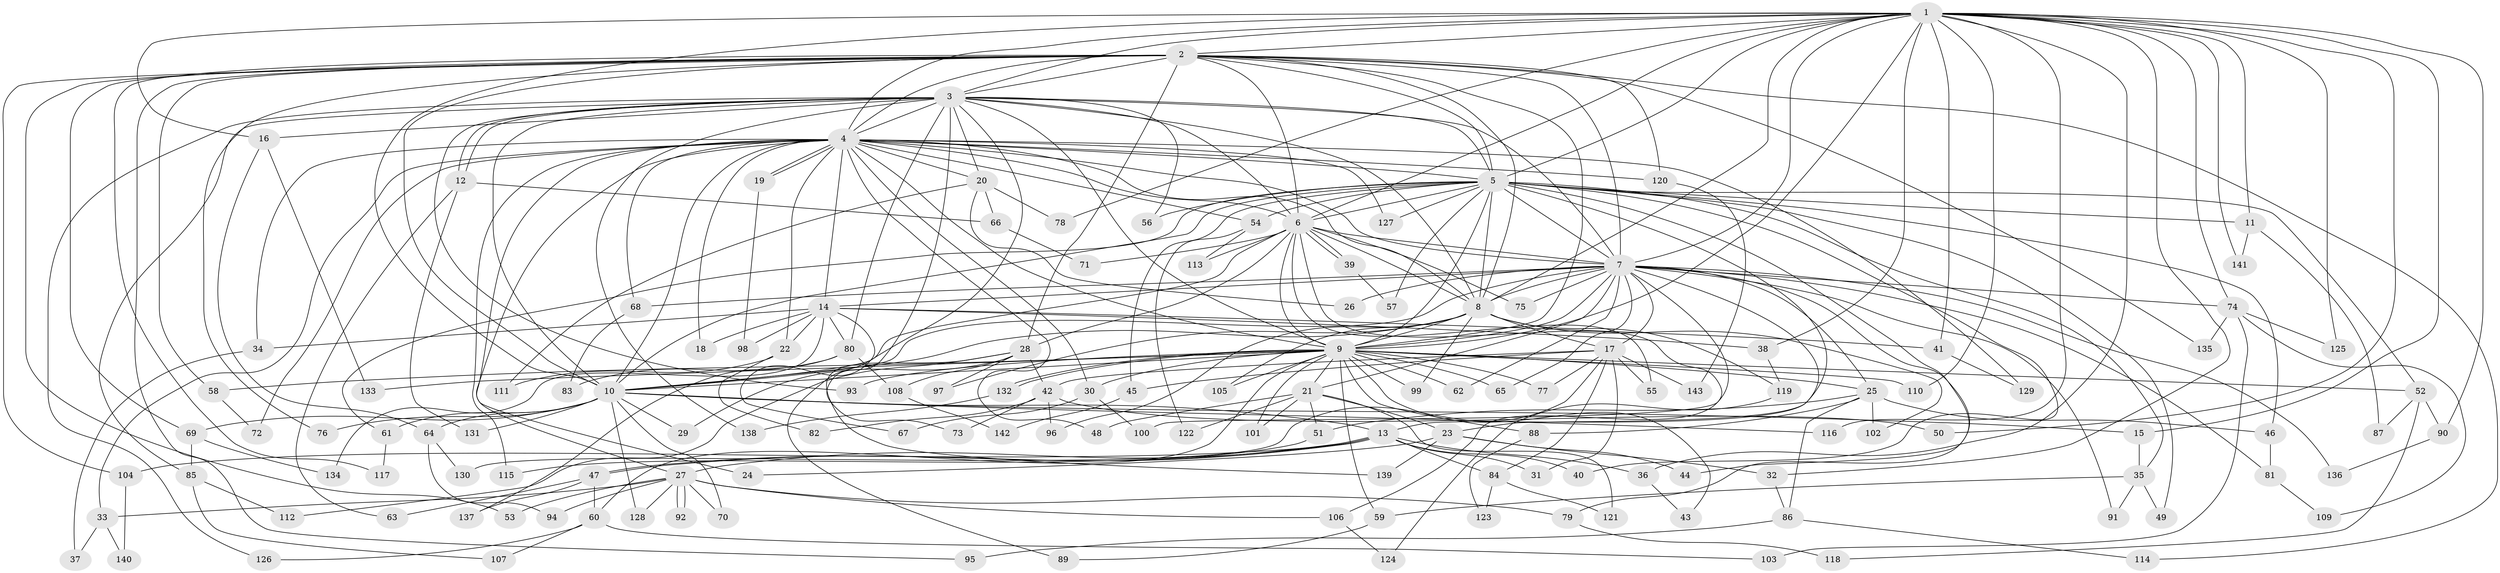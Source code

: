 // coarse degree distribution, {12: 0.03508771929824561, 20: 0.017543859649122806, 3: 0.14035087719298245, 1: 0.15789473684210525, 2: 0.5087719298245614, 6: 0.03508771929824561, 25: 0.017543859649122806, 11: 0.017543859649122806, 17: 0.017543859649122806, 19: 0.017543859649122806, 7: 0.017543859649122806, 4: 0.017543859649122806}
// Generated by graph-tools (version 1.1) at 2025/47/03/04/25 21:47:21]
// undirected, 143 vertices, 311 edges
graph export_dot {
graph [start="1"]
  node [color=gray90,style=filled];
  1;
  2;
  3;
  4;
  5;
  6;
  7;
  8;
  9;
  10;
  11;
  12;
  13;
  14;
  15;
  16;
  17;
  18;
  19;
  20;
  21;
  22;
  23;
  24;
  25;
  26;
  27;
  28;
  29;
  30;
  31;
  32;
  33;
  34;
  35;
  36;
  37;
  38;
  39;
  40;
  41;
  42;
  43;
  44;
  45;
  46;
  47;
  48;
  49;
  50;
  51;
  52;
  53;
  54;
  55;
  56;
  57;
  58;
  59;
  60;
  61;
  62;
  63;
  64;
  65;
  66;
  67;
  68;
  69;
  70;
  71;
  72;
  73;
  74;
  75;
  76;
  77;
  78;
  79;
  80;
  81;
  82;
  83;
  84;
  85;
  86;
  87;
  88;
  89;
  90;
  91;
  92;
  93;
  94;
  95;
  96;
  97;
  98;
  99;
  100;
  101;
  102;
  103;
  104;
  105;
  106;
  107;
  108;
  109;
  110;
  111;
  112;
  113;
  114;
  115;
  116;
  117;
  118;
  119;
  120;
  121;
  122;
  123;
  124;
  125;
  126;
  127;
  128;
  129;
  130;
  131;
  132;
  133;
  134;
  135;
  136;
  137;
  138;
  139;
  140;
  141;
  142;
  143;
  1 -- 2;
  1 -- 3;
  1 -- 4;
  1 -- 5;
  1 -- 6;
  1 -- 7;
  1 -- 8;
  1 -- 9;
  1 -- 10;
  1 -- 11;
  1 -- 15;
  1 -- 16;
  1 -- 32;
  1 -- 36;
  1 -- 38;
  1 -- 41;
  1 -- 50;
  1 -- 74;
  1 -- 78;
  1 -- 90;
  1 -- 110;
  1 -- 116;
  1 -- 125;
  1 -- 141;
  2 -- 3;
  2 -- 4;
  2 -- 5;
  2 -- 6;
  2 -- 7;
  2 -- 8;
  2 -- 9;
  2 -- 10;
  2 -- 28;
  2 -- 53;
  2 -- 58;
  2 -- 69;
  2 -- 76;
  2 -- 95;
  2 -- 104;
  2 -- 114;
  2 -- 117;
  2 -- 120;
  2 -- 135;
  3 -- 4;
  3 -- 5;
  3 -- 6;
  3 -- 7;
  3 -- 8;
  3 -- 9;
  3 -- 10;
  3 -- 12;
  3 -- 12;
  3 -- 16;
  3 -- 20;
  3 -- 56;
  3 -- 73;
  3 -- 80;
  3 -- 85;
  3 -- 89;
  3 -- 93;
  3 -- 126;
  3 -- 138;
  4 -- 5;
  4 -- 6;
  4 -- 7;
  4 -- 8;
  4 -- 9;
  4 -- 10;
  4 -- 14;
  4 -- 18;
  4 -- 19;
  4 -- 19;
  4 -- 20;
  4 -- 22;
  4 -- 24;
  4 -- 27;
  4 -- 30;
  4 -- 33;
  4 -- 34;
  4 -- 48;
  4 -- 54;
  4 -- 68;
  4 -- 72;
  4 -- 115;
  4 -- 120;
  4 -- 127;
  4 -- 129;
  5 -- 6;
  5 -- 7;
  5 -- 8;
  5 -- 9;
  5 -- 10;
  5 -- 11;
  5 -- 13;
  5 -- 35;
  5 -- 40;
  5 -- 44;
  5 -- 45;
  5 -- 46;
  5 -- 49;
  5 -- 52;
  5 -- 54;
  5 -- 56;
  5 -- 57;
  5 -- 61;
  5 -- 127;
  6 -- 7;
  6 -- 8;
  6 -- 9;
  6 -- 10;
  6 -- 28;
  6 -- 39;
  6 -- 39;
  6 -- 55;
  6 -- 71;
  6 -- 75;
  6 -- 106;
  6 -- 113;
  7 -- 8;
  7 -- 9;
  7 -- 10;
  7 -- 14;
  7 -- 17;
  7 -- 21;
  7 -- 23;
  7 -- 25;
  7 -- 26;
  7 -- 62;
  7 -- 65;
  7 -- 68;
  7 -- 74;
  7 -- 75;
  7 -- 79;
  7 -- 81;
  7 -- 91;
  7 -- 100;
  7 -- 136;
  8 -- 9;
  8 -- 10;
  8 -- 17;
  8 -- 96;
  8 -- 97;
  8 -- 99;
  8 -- 102;
  8 -- 105;
  8 -- 119;
  9 -- 10;
  9 -- 21;
  9 -- 25;
  9 -- 30;
  9 -- 43;
  9 -- 52;
  9 -- 58;
  9 -- 59;
  9 -- 60;
  9 -- 62;
  9 -- 65;
  9 -- 77;
  9 -- 88;
  9 -- 93;
  9 -- 99;
  9 -- 101;
  9 -- 105;
  9 -- 110;
  9 -- 132;
  9 -- 132;
  9 -- 133;
  10 -- 13;
  10 -- 15;
  10 -- 29;
  10 -- 61;
  10 -- 64;
  10 -- 69;
  10 -- 70;
  10 -- 76;
  10 -- 116;
  10 -- 128;
  10 -- 131;
  11 -- 87;
  11 -- 141;
  12 -- 63;
  12 -- 66;
  12 -- 131;
  13 -- 27;
  13 -- 31;
  13 -- 36;
  13 -- 40;
  13 -- 47;
  13 -- 47;
  13 -- 84;
  13 -- 104;
  14 -- 18;
  14 -- 22;
  14 -- 34;
  14 -- 38;
  14 -- 41;
  14 -- 67;
  14 -- 80;
  14 -- 98;
  14 -- 134;
  15 -- 35;
  16 -- 64;
  16 -- 133;
  17 -- 31;
  17 -- 42;
  17 -- 45;
  17 -- 55;
  17 -- 77;
  17 -- 84;
  17 -- 130;
  17 -- 143;
  19 -- 98;
  20 -- 26;
  20 -- 66;
  20 -- 78;
  20 -- 111;
  21 -- 23;
  21 -- 48;
  21 -- 51;
  21 -- 101;
  21 -- 121;
  21 -- 122;
  22 -- 82;
  22 -- 111;
  23 -- 24;
  23 -- 32;
  23 -- 44;
  23 -- 139;
  25 -- 46;
  25 -- 51;
  25 -- 86;
  25 -- 88;
  25 -- 102;
  27 -- 33;
  27 -- 53;
  27 -- 70;
  27 -- 79;
  27 -- 92;
  27 -- 92;
  27 -- 94;
  27 -- 106;
  27 -- 128;
  28 -- 29;
  28 -- 42;
  28 -- 97;
  28 -- 108;
  28 -- 112;
  28 -- 139;
  30 -- 67;
  30 -- 100;
  32 -- 86;
  33 -- 37;
  33 -- 140;
  34 -- 37;
  35 -- 49;
  35 -- 59;
  35 -- 91;
  36 -- 43;
  38 -- 119;
  39 -- 57;
  41 -- 129;
  42 -- 50;
  42 -- 73;
  42 -- 82;
  42 -- 96;
  45 -- 142;
  46 -- 81;
  47 -- 60;
  47 -- 63;
  47 -- 137;
  51 -- 115;
  52 -- 87;
  52 -- 90;
  52 -- 118;
  54 -- 113;
  54 -- 122;
  58 -- 72;
  59 -- 89;
  60 -- 103;
  60 -- 107;
  60 -- 126;
  61 -- 117;
  64 -- 94;
  64 -- 130;
  66 -- 71;
  68 -- 83;
  69 -- 85;
  69 -- 134;
  74 -- 103;
  74 -- 109;
  74 -- 125;
  74 -- 135;
  79 -- 118;
  80 -- 83;
  80 -- 108;
  80 -- 137;
  81 -- 109;
  84 -- 121;
  84 -- 123;
  85 -- 107;
  85 -- 112;
  86 -- 95;
  86 -- 114;
  88 -- 123;
  90 -- 136;
  104 -- 140;
  106 -- 124;
  108 -- 142;
  119 -- 124;
  120 -- 143;
  132 -- 138;
}
